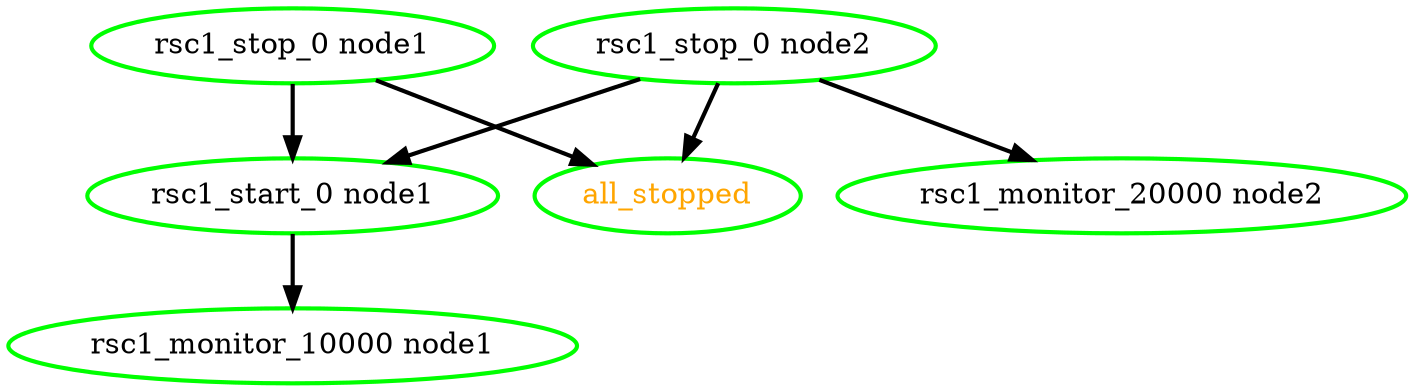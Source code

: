 digraph "g" {
"all_stopped" [ style=bold color="green" fontcolor="orange" ]
"rsc1_monitor_10000 node1" [ style=bold color="green" fontcolor="black" ]
"rsc1_monitor_20000 node2" [ style=bold color="green" fontcolor="black" ]
"rsc1_start_0 node1" -> "rsc1_monitor_10000 node1" [ style = bold]
"rsc1_start_0 node1" [ style=bold color="green" fontcolor="black" ]
"rsc1_stop_0 node1" -> "all_stopped" [ style = bold]
"rsc1_stop_0 node1" -> "rsc1_start_0 node1" [ style = bold]
"rsc1_stop_0 node1" [ style=bold color="green" fontcolor="black" ]
"rsc1_stop_0 node2" -> "all_stopped" [ style = bold]
"rsc1_stop_0 node2" -> "rsc1_monitor_20000 node2" [ style = bold]
"rsc1_stop_0 node2" -> "rsc1_start_0 node1" [ style = bold]
"rsc1_stop_0 node2" [ style=bold color="green" fontcolor="black" ]
}
